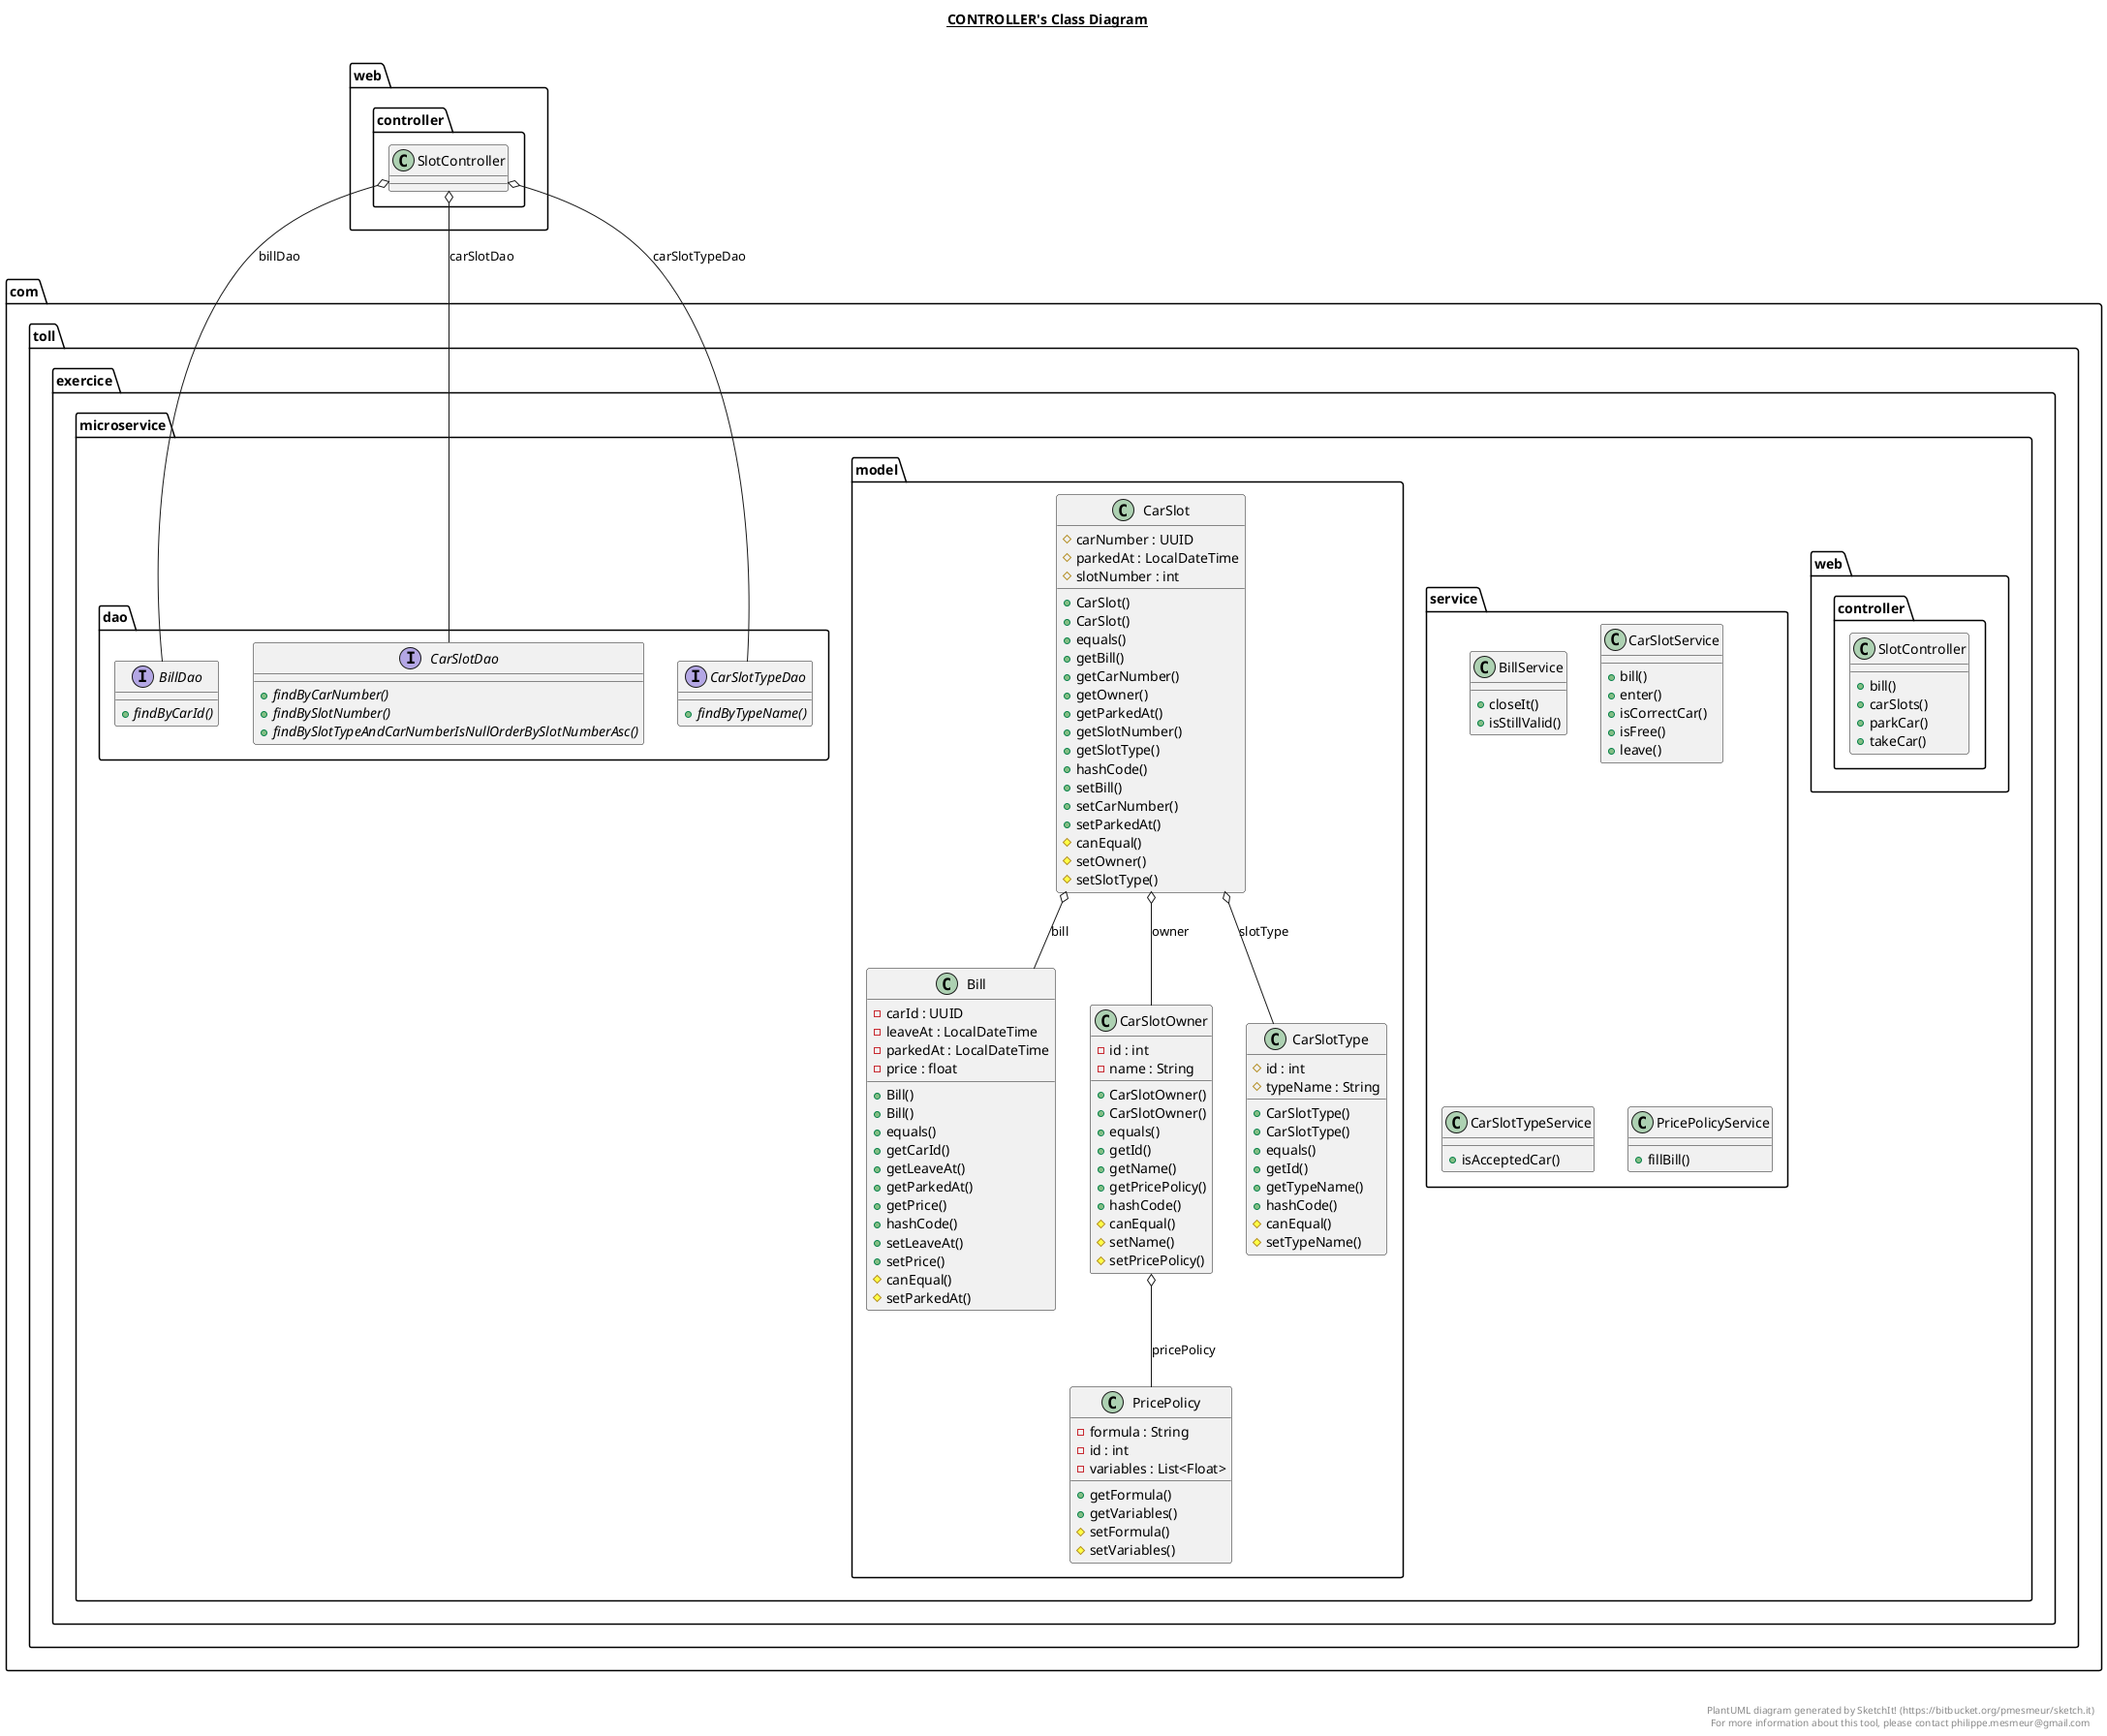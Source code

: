 @startuml

title __CONTROLLER's Class Diagram__\n

    namespace com.toll.exercice.microservice {
      namespace web.controller {
        class SlotController {
            + bill()
            + carSlots()
            + parkCar()
            + takeCar()
        }
      }
      namespace service {
              class BillService {
                  + closeIt()
                  + isStillValid()
              }
              class CarSlotService {
                  + bill()
                  + enter()
                  + isCorrectCar()
                  + isFree()
                  + leave()
              }
              class CarSlotTypeService {
                  + isAcceptedCar()
              }
              class PricePolicyService {
                  + fillBill()
              }
            }
            namespace model {
                    class Bill {
                        - carId : UUID
                        - leaveAt : LocalDateTime
                        - parkedAt : LocalDateTime
                        - price : float
                        + Bill()
                        + Bill()
                        + equals()
                        + getCarId()
                        + getLeaveAt()
                        + getParkedAt()
                        + getPrice()
                        + hashCode()
                        + setLeaveAt()
                        + setPrice()
                        # canEqual()
                        # setParkedAt()
                    }
                    class CarSlot {
                        # carNumber : UUID
                        # parkedAt : LocalDateTime
                        # slotNumber : int
                        + CarSlot()
                        + CarSlot()
                        + equals()
                        + getBill()
                        + getCarNumber()
                        + getOwner()
                        + getParkedAt()
                        + getSlotNumber()
                        + getSlotType()
                        + hashCode()
                        + setBill()
                        + setCarNumber()
                        + setParkedAt()
                        # canEqual()
                        # setOwner()
                        # setSlotType()
                    }
                    class CarSlotOwner {
                        - id : int
                        - name : String
                        + CarSlotOwner()
                        + CarSlotOwner()
                        + equals()
                        + getId()
                        + getName()
                        + getPricePolicy()
                        + hashCode()
                        # canEqual()
                        # setName()
                        # setPricePolicy()
                    }
                    class CarSlotType {
                        # id : int
                        # typeName : String
                        + CarSlotType()
                        + CarSlotType()
                        + equals()
                        + getId()
                        + getTypeName()
                        + hashCode()
                        # canEqual()
                        # setTypeName()
                    }
                    class PricePolicy {
                        - formula : String
                        - id : int
                        - variables : List<Float>
                        + getFormula()
                        + getVariables()
                        # setFormula()
                        # setVariables()
                    }
                  }
                  namespace dao {
                          interface com.toll.exercice.microservice.dao.BillDao {
                              {abstract} + findByCarId()
                          }
                          interface com.toll.exercice.microservice.dao.CarSlotDao {
                              {abstract} + findByCarNumber()
                              {abstract} + findBySlotNumber()
                              {abstract} + findBySlotTypeAndCarNumberIsNullOrderBySlotNumberAsc()
                          }
                          interface com.toll.exercice.microservice.dao.CarSlotTypeDao {
                              {abstract} + findByTypeName()
                          }
                        }
    }


  web.controller.SlotController o-- com.toll.exercice.microservice.dao.BillDao : billDao
  web.controller.SlotController o-- com.toll.exercice.microservice.dao.CarSlotDao : carSlotDao
  web.controller.SlotController o-- com.toll.exercice.microservice.dao.CarSlotTypeDao : carSlotTypeDao
  com.toll.exercice.microservice.model.CarSlot o-- com.toll.exercice.microservice.model.Bill : bill
  com.toll.exercice.microservice.model.CarSlot o-- com.toll.exercice.microservice.model.CarSlotOwner : owner
  com.toll.exercice.microservice.model.CarSlot o-- com.toll.exercice.microservice.model.CarSlotType : slotType
  com.toll.exercice.microservice.model.CarSlotOwner o-- com.toll.exercice.microservice.model.PricePolicy : pricePolicy

right footer


PlantUML diagram generated by SketchIt! (https://bitbucket.org/pmesmeur/sketch.it)
For more information about this tool, please contact philippe.mesmeur@gmail.com
endfooter

@enduml
